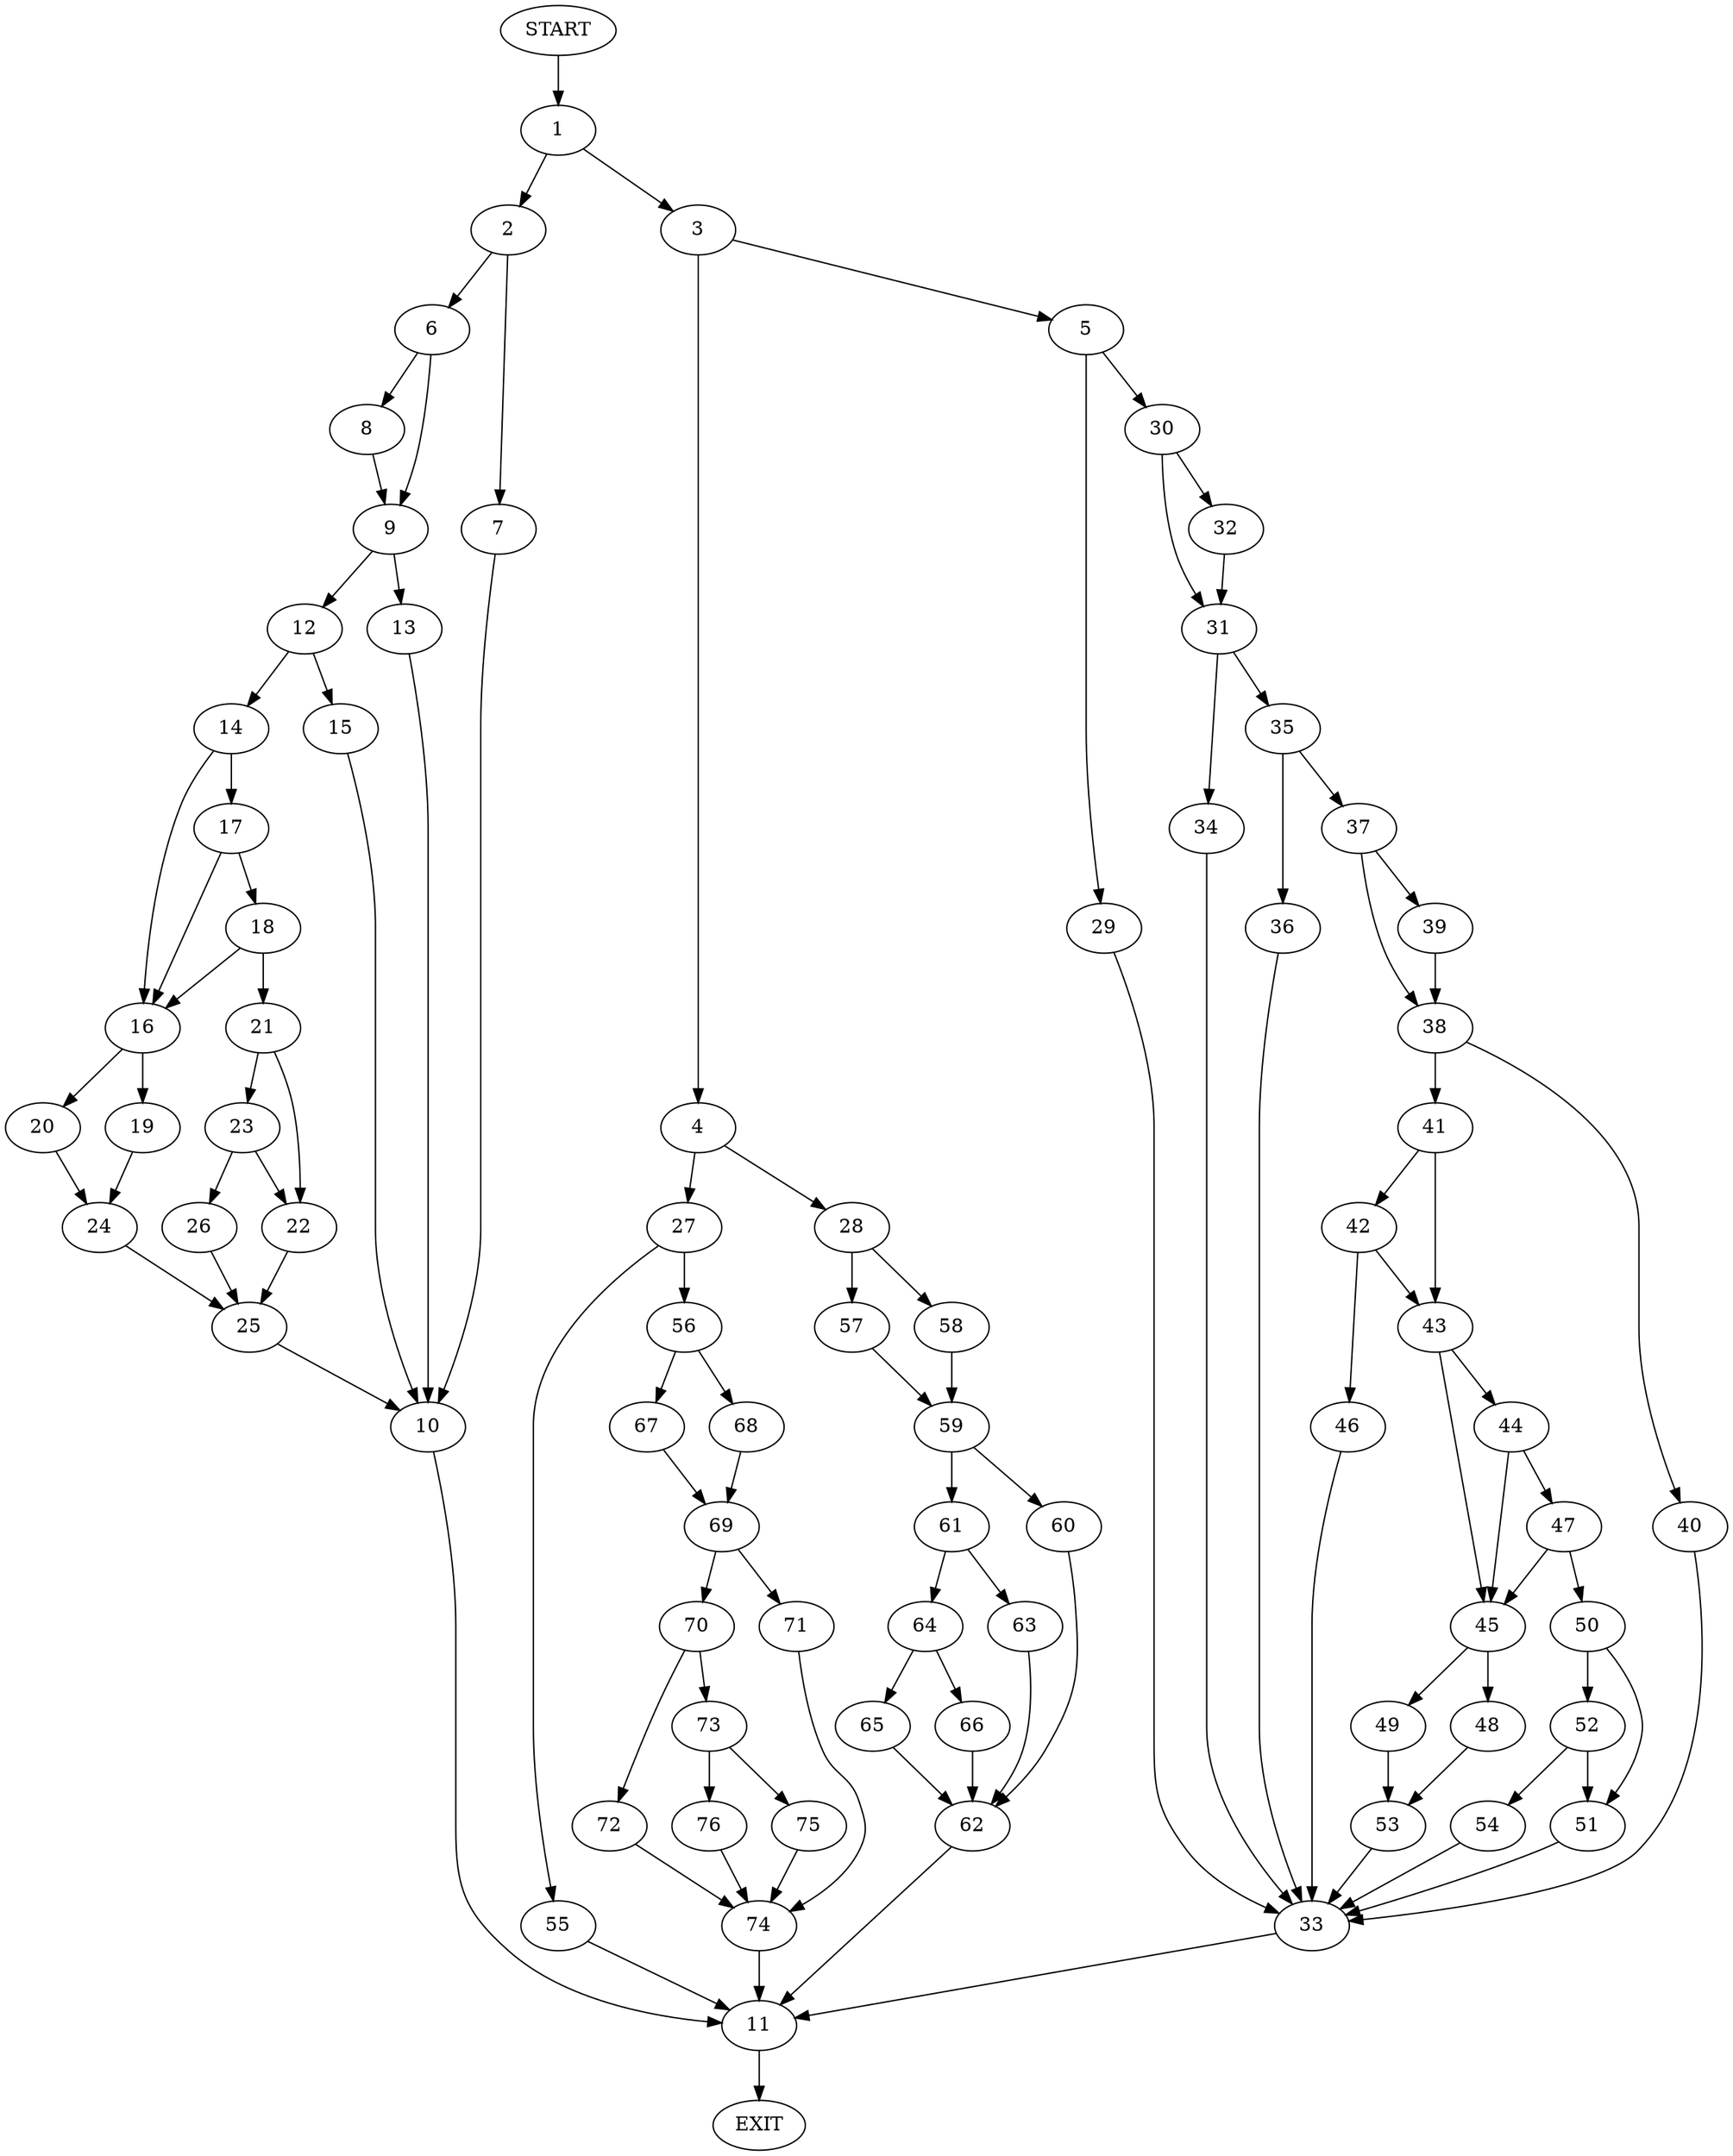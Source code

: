 digraph {
0 [label="START"]
77 [label="EXIT"]
0 -> 1
1 -> 2
1 -> 3
3 -> 4
3 -> 5
2 -> 6
2 -> 7
6 -> 8
6 -> 9
7 -> 10
10 -> 11
9 -> 12
9 -> 13
8 -> 9
12 -> 14
12 -> 15
13 -> 10
14 -> 16
14 -> 17
15 -> 10
17 -> 18
17 -> 16
16 -> 19
16 -> 20
18 -> 21
18 -> 16
21 -> 22
21 -> 23
19 -> 24
20 -> 24
24 -> 25
25 -> 10
23 -> 22
23 -> 26
22 -> 25
26 -> 25
11 -> 77
4 -> 27
4 -> 28
5 -> 29
5 -> 30
30 -> 31
30 -> 32
29 -> 33
33 -> 11
31 -> 34
31 -> 35
32 -> 31
34 -> 33
35 -> 36
35 -> 37
36 -> 33
37 -> 38
37 -> 39
39 -> 38
38 -> 40
38 -> 41
40 -> 33
41 -> 42
41 -> 43
43 -> 44
43 -> 45
42 -> 43
42 -> 46
46 -> 33
44 -> 45
44 -> 47
45 -> 48
45 -> 49
47 -> 45
47 -> 50
50 -> 51
50 -> 52
48 -> 53
49 -> 53
53 -> 33
51 -> 33
52 -> 51
52 -> 54
54 -> 33
27 -> 55
27 -> 56
28 -> 57
28 -> 58
57 -> 59
58 -> 59
59 -> 60
59 -> 61
60 -> 62
61 -> 63
61 -> 64
62 -> 11
64 -> 65
64 -> 66
63 -> 62
66 -> 62
65 -> 62
56 -> 67
56 -> 68
55 -> 11
68 -> 69
67 -> 69
69 -> 70
69 -> 71
70 -> 72
70 -> 73
71 -> 74
74 -> 11
73 -> 75
73 -> 76
72 -> 74
76 -> 74
75 -> 74
}
